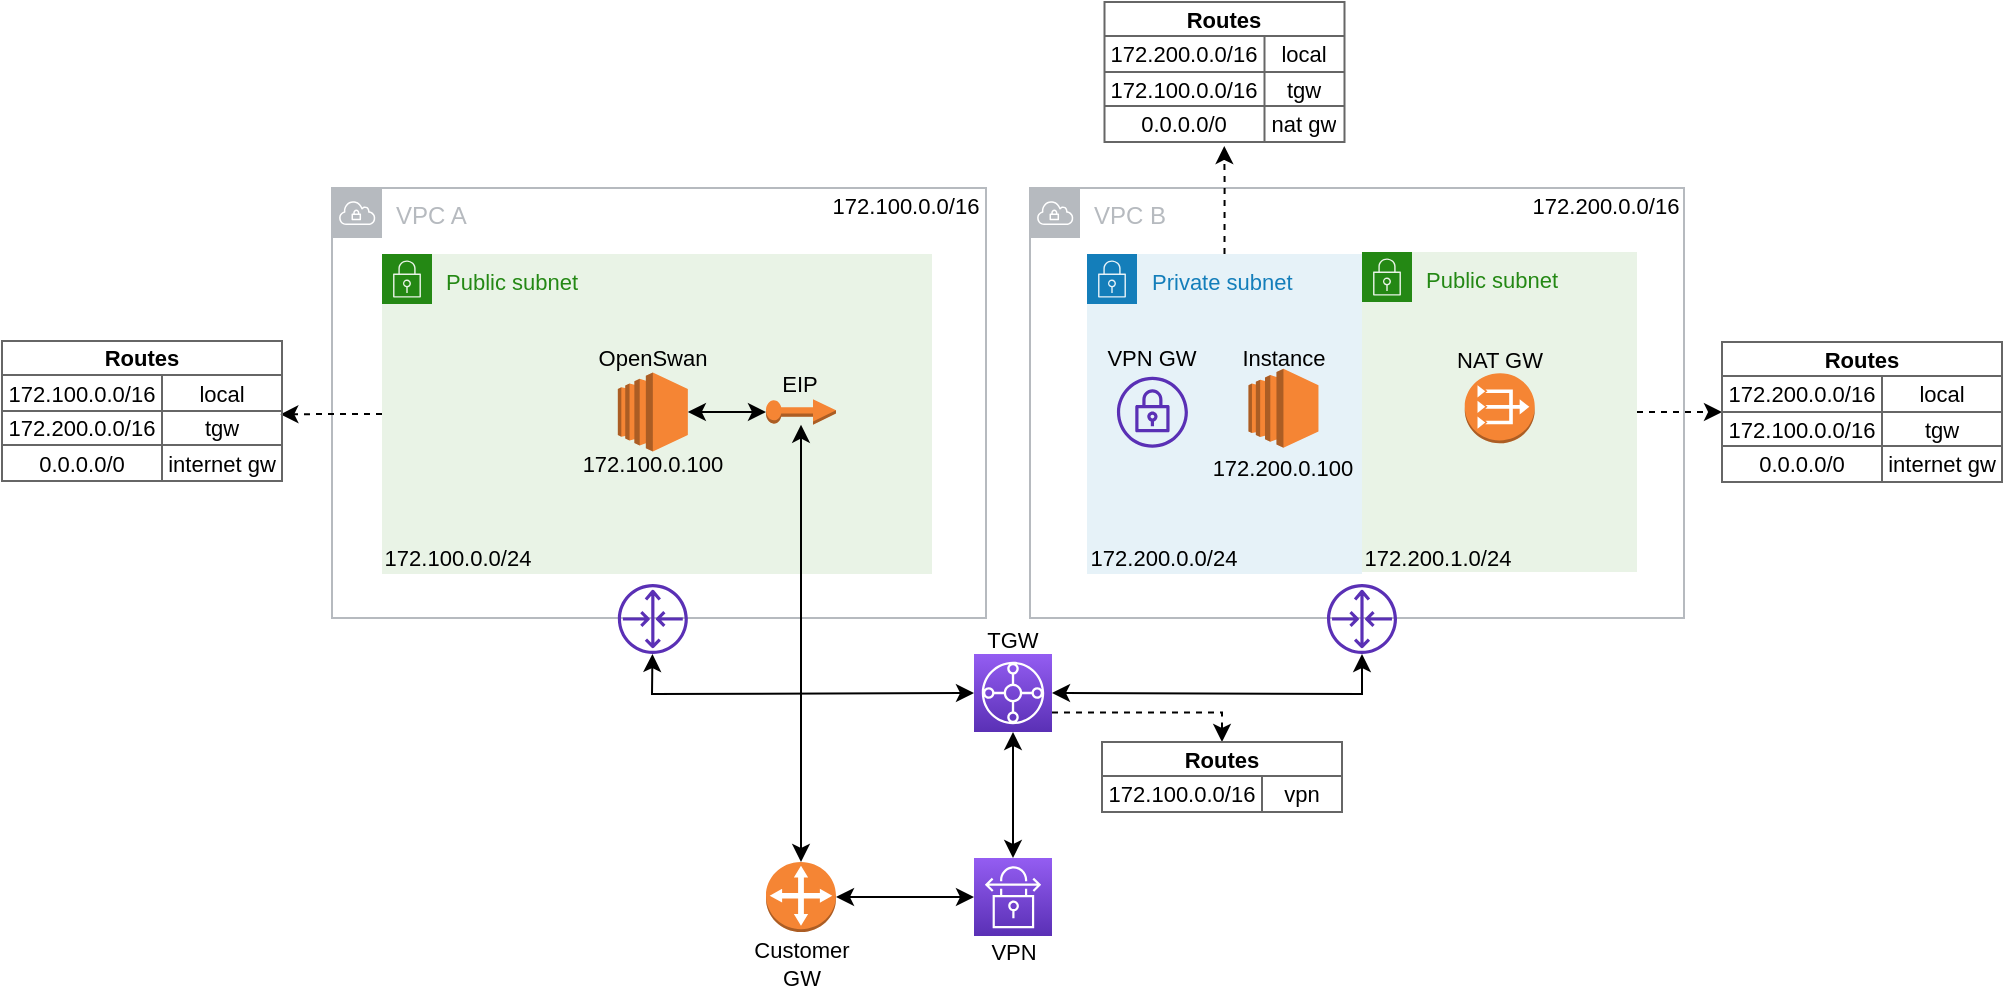 <mxfile version="14.7.6" type="google"><diagram id="-HPLB53Z7lVfKWD-r_XM" name="Page-1"><mxGraphModel dx="2545" dy="588" grid="1" gridSize="10" guides="0" tooltips="1" connect="1" arrows="1" fold="1" page="1" pageScale="1" pageWidth="827" pageHeight="1169" math="0" shadow="0"><root><mxCell id="0"/><mxCell id="1" parent="0"/><mxCell id="0VZ49-psy1EvqEEmSHb8-3" value="VPC B" style="outlineConnect=0;gradientColor=none;html=1;whiteSpace=wrap;fontSize=12;fontStyle=0;shape=mxgraph.aws4.group;grIcon=mxgraph.aws4.group_vpc;strokeColor=#B6BABF;fillColor=none;verticalAlign=top;align=left;spacingLeft=30;fontColor=#B6BABF;dashed=0;" parent="1" vertex="1"><mxGeometry x="424" y="383" width="327" height="215" as="geometry"/></mxCell><mxCell id="g8-oX0ruTmLCXsJwDHJZ-67" style="edgeStyle=orthogonalEdgeStyle;rounded=0;orthogonalLoop=1;jettySize=auto;html=1;exitX=1;exitY=0.5;exitDx=0;exitDy=0;fontSize=11;startArrow=none;startFill=0;strokeWidth=1;dashed=1;" edge="1" parent="1" source="g8-oX0ruTmLCXsJwDHJZ-15"><mxGeometry relative="1" as="geometry"><mxPoint x="770" y="495" as="targetPoint"/></mxGeometry></mxCell><mxCell id="g8-oX0ruTmLCXsJwDHJZ-15" value="&lt;font style=&quot;font-size: 11px&quot;&gt;Public subnet&lt;/font&gt;" style="points=[[0,0],[0.25,0],[0.5,0],[0.75,0],[1,0],[1,0.25],[1,0.5],[1,0.75],[1,1],[0.75,1],[0.5,1],[0.25,1],[0,1],[0,0.75],[0,0.5],[0,0.25]];outlineConnect=0;gradientColor=none;html=1;whiteSpace=wrap;fontSize=12;fontStyle=0;shape=mxgraph.aws4.group;grIcon=mxgraph.aws4.group_security_group;grStroke=0;strokeColor=#248814;fillColor=#E9F3E6;verticalAlign=top;align=left;spacingLeft=30;fontColor=#248814;dashed=0;" vertex="1" parent="1"><mxGeometry x="590" y="415" width="137.5" height="160" as="geometry"/></mxCell><mxCell id="g8-oX0ruTmLCXsJwDHJZ-80" style="edgeStyle=orthogonalEdgeStyle;rounded=0;orthogonalLoop=1;jettySize=auto;html=1;exitX=0.5;exitY=0;exitDx=0;exitDy=0;dashed=1;fontSize=11;startArrow=none;startFill=0;strokeWidth=1;entryX=0.499;entryY=1.111;entryDx=0;entryDy=0;entryPerimeter=0;" edge="1" parent="1" source="IZzFIsjJwqSBFrJkA2BY-13" target="g8-oX0ruTmLCXsJwDHJZ-75"><mxGeometry relative="1" as="geometry"><mxPoint x="521.167" y="370" as="targetPoint"/><Array as="points"><mxPoint x="521" y="380"/><mxPoint x="521" y="380"/></Array></mxGeometry></mxCell><mxCell id="IZzFIsjJwqSBFrJkA2BY-13" value="&lt;font style=&quot;font-size: 11px&quot;&gt;Private subnet&lt;/font&gt;" style="points=[[0,0],[0.25,0],[0.5,0],[0.75,0],[1,0],[1,0.25],[1,0.5],[1,0.75],[1,1],[0.75,1],[0.5,1],[0.25,1],[0,1],[0,0.75],[0,0.5],[0,0.25]];outlineConnect=0;gradientColor=none;html=1;whiteSpace=wrap;fontSize=12;fontStyle=0;shape=mxgraph.aws4.group;grIcon=mxgraph.aws4.group_security_group;grStroke=0;strokeColor=#147EBA;fillColor=#E6F2F8;verticalAlign=top;align=left;spacingLeft=30;fontColor=#147EBA;dashed=0;" parent="1" vertex="1"><mxGeometry x="452.5" y="416" width="137.5" height="160" as="geometry"/></mxCell><mxCell id="0VZ49-psy1EvqEEmSHb8-1" value="VPC A" style="outlineConnect=0;gradientColor=none;html=1;whiteSpace=wrap;fontSize=12;fontStyle=0;shape=mxgraph.aws4.group;grIcon=mxgraph.aws4.group_vpc;strokeColor=#B6BABF;fillColor=none;verticalAlign=top;align=left;spacingLeft=30;fontColor=#B6BABF;dashed=0;" parent="1" vertex="1"><mxGeometry x="75" y="383" width="327" height="215" as="geometry"/></mxCell><mxCell id="g8-oX0ruTmLCXsJwDHJZ-102" style="edgeStyle=orthogonalEdgeStyle;rounded=0;orthogonalLoop=1;jettySize=auto;html=1;exitX=0;exitY=0.5;exitDx=0;exitDy=0;entryX=0.994;entryY=0.098;entryDx=0;entryDy=0;entryPerimeter=0;dashed=1;fontSize=11;startArrow=none;startFill=0;strokeWidth=1;" edge="1" parent="1" source="IZzFIsjJwqSBFrJkA2BY-9" target="g8-oX0ruTmLCXsJwDHJZ-85"><mxGeometry relative="1" as="geometry"/></mxCell><mxCell id="IZzFIsjJwqSBFrJkA2BY-9" value="&lt;font style=&quot;font-size: 11px&quot;&gt;Public subnet&lt;/font&gt;" style="points=[[0,0],[0.25,0],[0.5,0],[0.75,0],[1,0],[1,0.25],[1,0.5],[1,0.75],[1,1],[0.75,1],[0.5,1],[0.25,1],[0,1],[0,0.75],[0,0.5],[0,0.25]];outlineConnect=0;gradientColor=none;html=1;whiteSpace=wrap;fontSize=12;fontStyle=0;shape=mxgraph.aws4.group;grIcon=mxgraph.aws4.group_security_group;grStroke=0;strokeColor=#248814;fillColor=#E9F3E6;verticalAlign=top;align=left;spacingLeft=30;fontColor=#248814;dashed=0;" parent="1" vertex="1"><mxGeometry x="100" y="416" width="275" height="160" as="geometry"/></mxCell><mxCell id="0VZ49-psy1EvqEEmSHb8-2" value="172.100.0.0/16" style="text;html=1;strokeColor=none;fillColor=none;align=center;verticalAlign=middle;whiteSpace=wrap;rounded=0;fontSize=11;" parent="1" vertex="1"><mxGeometry x="322" y="383" width="80" height="17" as="geometry"/></mxCell><mxCell id="0VZ49-psy1EvqEEmSHb8-4" value="172.200.0.0/16" style="text;html=1;strokeColor=none;fillColor=none;align=center;verticalAlign=middle;whiteSpace=wrap;rounded=0;fontSize=11;" parent="1" vertex="1"><mxGeometry x="674" y="383" width="76" height="17" as="geometry"/></mxCell><mxCell id="0VZ49-psy1EvqEEmSHb8-5" value="" style="outlineConnect=0;dashed=0;verticalLabelPosition=bottom;verticalAlign=top;align=center;html=1;shape=mxgraph.aws3.ec2;fillColor=#F58534;gradientColor=none;" parent="1" vertex="1"><mxGeometry x="217.92" y="475.25" width="35" height="39.5" as="geometry"/></mxCell><mxCell id="0VZ49-psy1EvqEEmSHb8-6" value="OpenSwan" style="text;html=1;strokeColor=none;fillColor=none;align=center;verticalAlign=middle;whiteSpace=wrap;rounded=0;fontSize=11;" parent="1" vertex="1"><mxGeometry x="205.87" y="460.5" width="59.1" height="15" as="geometry"/></mxCell><mxCell id="0VZ49-psy1EvqEEmSHb8-8" value="Instance" style="text;html=1;strokeColor=none;fillColor=none;align=center;verticalAlign=middle;whiteSpace=wrap;rounded=0;fontSize=11;" parent="1" vertex="1"><mxGeometry x="522.97" y="460.5" width="55.52" height="15" as="geometry"/></mxCell><mxCell id="g8-oX0ruTmLCXsJwDHJZ-3" style="edgeStyle=orthogonalEdgeStyle;rounded=0;orthogonalLoop=1;jettySize=auto;html=1;exitX=0;exitY=0.5;exitDx=0;exitDy=0;exitPerimeter=0;entryX=1;entryY=0.5;entryDx=0;entryDy=0;entryPerimeter=0;fontSize=11;strokeWidth=1;startArrow=classic;startFill=1;" edge="1" parent="1" source="0VZ49-psy1EvqEEmSHb8-9" target="IZzFIsjJwqSBFrJkA2BY-3"><mxGeometry relative="1" as="geometry"/></mxCell><mxCell id="0VZ49-psy1EvqEEmSHb8-9" value="" style="points=[[0,0,0],[0.25,0,0],[0.5,0,0],[0.75,0,0],[1,0,0],[0,1,0],[0.25,1,0],[0.5,1,0],[0.75,1,0],[1,1,0],[0,0.25,0],[0,0.5,0],[0,0.75,0],[1,0.25,0],[1,0.5,0],[1,0.75,0]];outlineConnect=0;fontColor=#232F3E;gradientColor=#945DF2;gradientDirection=north;fillColor=#5A30B5;strokeColor=#ffffff;dashed=0;verticalLabelPosition=bottom;verticalAlign=top;align=center;html=1;fontSize=12;fontStyle=0;aspect=fixed;shape=mxgraph.aws4.resourceIcon;resIcon=mxgraph.aws4.site_to_site_vpn;" parent="1" vertex="1"><mxGeometry x="396" y="718" width="39" height="39" as="geometry"/></mxCell><mxCell id="g8-oX0ruTmLCXsJwDHJZ-10" style="edgeStyle=orthogonalEdgeStyle;rounded=0;orthogonalLoop=1;jettySize=auto;html=1;entryX=0.5;entryY=0;entryDx=0;entryDy=0;entryPerimeter=0;fontSize=11;startArrow=classic;startFill=1;strokeWidth=1;" edge="1" parent="1" source="0VZ49-psy1EvqEEmSHb8-10" target="0VZ49-psy1EvqEEmSHb8-9"><mxGeometry relative="1" as="geometry"/></mxCell><mxCell id="g8-oX0ruTmLCXsJwDHJZ-113" style="edgeStyle=orthogonalEdgeStyle;rounded=0;orthogonalLoop=1;jettySize=auto;html=1;exitX=1;exitY=0.75;exitDx=0;exitDy=0;exitPerimeter=0;dashed=1;fontSize=11;startArrow=none;startFill=0;strokeWidth=1;" edge="1" parent="1" source="0VZ49-psy1EvqEEmSHb8-10" target="g8-oX0ruTmLCXsJwDHJZ-103"><mxGeometry relative="1" as="geometry"><Array as="points"><mxPoint x="520" y="645"/></Array></mxGeometry></mxCell><mxCell id="0VZ49-psy1EvqEEmSHb8-10" value="" style="points=[[0,0,0],[0.25,0,0],[0.5,0,0],[0.75,0,0],[1,0,0],[0,1,0],[0.25,1,0],[0.5,1,0],[0.75,1,0],[1,1,0],[0,0.25,0],[0,0.5,0],[0,0.75,0],[1,0.25,0],[1,0.5,0],[1,0.75,0]];outlineConnect=0;fontColor=#232F3E;gradientColor=#945DF2;gradientDirection=north;fillColor=#5A30B5;strokeColor=#ffffff;dashed=0;verticalLabelPosition=bottom;verticalAlign=top;align=center;html=1;fontSize=12;fontStyle=0;aspect=fixed;shape=mxgraph.aws4.resourceIcon;resIcon=mxgraph.aws4.transit_gateway;" parent="1" vertex="1"><mxGeometry x="396" y="616" width="39" height="39" as="geometry"/></mxCell><mxCell id="0VZ49-psy1EvqEEmSHb8-12" value="" style="outlineConnect=0;fontColor=#232F3E;gradientColor=none;fillColor=#5A30B5;strokeColor=none;dashed=0;verticalLabelPosition=bottom;verticalAlign=top;align=center;html=1;fontSize=12;fontStyle=0;aspect=fixed;pointerEvents=1;shape=mxgraph.aws4.router;" parent="1" vertex="1"><mxGeometry x="217.92" y="581" width="35" height="35" as="geometry"/></mxCell><mxCell id="0VZ49-psy1EvqEEmSHb8-13" value="" style="outlineConnect=0;fontColor=#232F3E;gradientColor=none;fillColor=#5A30B5;strokeColor=none;dashed=0;verticalLabelPosition=bottom;verticalAlign=top;align=center;html=1;fontSize=12;fontStyle=0;aspect=fixed;pointerEvents=1;shape=mxgraph.aws4.router;" parent="1" vertex="1"><mxGeometry x="572.5" y="581" width="35" height="35" as="geometry"/></mxCell><mxCell id="0VZ49-psy1EvqEEmSHb8-19" value="VPN" style="text;html=1;strokeColor=none;fillColor=none;align=center;verticalAlign=middle;whiteSpace=wrap;rounded=0;fontSize=11;" parent="1" vertex="1"><mxGeometry x="399.5" y="757" width="32" height="15" as="geometry"/></mxCell><mxCell id="0VZ49-psy1EvqEEmSHb8-20" value="TGW" style="text;html=1;strokeColor=none;fillColor=none;align=center;verticalAlign=middle;whiteSpace=wrap;rounded=0;fontSize=11;" parent="1" vertex="1"><mxGeometry x="387" y="601" width="57" height="15" as="geometry"/></mxCell><mxCell id="IZzFIsjJwqSBFrJkA2BY-1" value="172.100.0.100" style="text;html=1;strokeColor=none;fillColor=none;align=center;verticalAlign=middle;whiteSpace=wrap;rounded=0;fontSize=11;" parent="1" vertex="1"><mxGeometry x="197.9" y="514.75" width="75.04" height="12.5" as="geometry"/></mxCell><mxCell id="IZzFIsjJwqSBFrJkA2BY-2" value="172.200.0.100" style="text;html=1;strokeColor=none;fillColor=none;align=center;verticalAlign=middle;whiteSpace=wrap;rounded=0;fontSize=11;" parent="1" vertex="1"><mxGeometry x="514.21" y="515.5" width="73.04" height="14" as="geometry"/></mxCell><mxCell id="g8-oX0ruTmLCXsJwDHJZ-8" style="edgeStyle=orthogonalEdgeStyle;rounded=0;orthogonalLoop=1;jettySize=auto;html=1;exitX=0.5;exitY=0;exitDx=0;exitDy=0;exitPerimeter=0;fontSize=11;startArrow=classic;startFill=1;strokeWidth=1;" edge="1" parent="1" source="IZzFIsjJwqSBFrJkA2BY-3" target="IZzFIsjJwqSBFrJkA2BY-20"><mxGeometry relative="1" as="geometry"/></mxCell><mxCell id="IZzFIsjJwqSBFrJkA2BY-3" value="" style="outlineConnect=0;dashed=0;verticalLabelPosition=bottom;verticalAlign=top;align=center;html=1;shape=mxgraph.aws3.customer_gateway;fillColor=#F58534;gradientColor=none;" parent="1" vertex="1"><mxGeometry x="292.0" y="720" width="35" height="35" as="geometry"/></mxCell><mxCell id="IZzFIsjJwqSBFrJkA2BY-8" value="" style="outlineConnect=0;fontColor=#232F3E;gradientColor=none;fillColor=#5A30B5;strokeColor=none;dashed=0;verticalLabelPosition=bottom;verticalAlign=top;align=center;html=1;fontSize=12;fontStyle=0;aspect=fixed;pointerEvents=1;shape=mxgraph.aws4.vpn_gateway;" parent="1" vertex="1"><mxGeometry x="467.46" y="477.42" width="35.5" height="35.5" as="geometry"/></mxCell><mxCell id="IZzFIsjJwqSBFrJkA2BY-12" value="" style="outlineConnect=0;dashed=0;verticalLabelPosition=bottom;verticalAlign=top;align=center;html=1;shape=mxgraph.aws3.ec2;fillColor=#F58534;gradientColor=none;" parent="1" vertex="1"><mxGeometry x="533.23" y="473.42" width="35" height="39.5" as="geometry"/></mxCell><mxCell id="IZzFIsjJwqSBFrJkA2BY-20" value="" style="outlineConnect=0;dashed=0;verticalLabelPosition=bottom;verticalAlign=top;align=center;html=1;shape=mxgraph.aws3.elastic_ip;fillColor=#F58534;gradientColor=none;" parent="1" vertex="1"><mxGeometry x="292" y="488.66" width="35" height="12.67" as="geometry"/></mxCell><mxCell id="IZzFIsjJwqSBFrJkA2BY-21" value="EIP" style="text;html=1;strokeColor=none;fillColor=none;align=center;verticalAlign=middle;whiteSpace=wrap;rounded=0;fontSize=11;" parent="1" vertex="1"><mxGeometry x="295.46" y="473.42" width="28.08" height="15" as="geometry"/></mxCell><mxCell id="IZzFIsjJwqSBFrJkA2BY-31" value="VPN GW" style="text;html=1;strokeColor=none;fillColor=none;align=center;verticalAlign=middle;whiteSpace=wrap;rounded=0;fontSize=11;" parent="1" vertex="1"><mxGeometry x="460.21" y="461" width="50" height="14.5" as="geometry"/></mxCell><mxCell id="g8-oX0ruTmLCXsJwDHJZ-1" value="" style="endArrow=classic;startArrow=classic;html=1;exitX=1;exitY=0.5;exitDx=0;exitDy=0;exitPerimeter=0;entryX=0;entryY=0.5;entryDx=0;entryDy=0;entryPerimeter=0;" edge="1" parent="1" source="0VZ49-psy1EvqEEmSHb8-5" target="IZzFIsjJwqSBFrJkA2BY-20"><mxGeometry width="50" height="50" relative="1" as="geometry"><mxPoint x="382" y="558" as="sourcePoint"/><mxPoint x="432" y="508" as="targetPoint"/></mxGeometry></mxCell><mxCell id="g8-oX0ruTmLCXsJwDHJZ-6" value="" style="endArrow=classic;startArrow=classic;html=1;fontSize=11;strokeWidth=1;exitX=1;exitY=0.5;exitDx=0;exitDy=0;exitPerimeter=0;rounded=0;" edge="1" parent="1" source="0VZ49-psy1EvqEEmSHb8-10" target="0VZ49-psy1EvqEEmSHb8-13"><mxGeometry width="50" height="50" relative="1" as="geometry"><mxPoint x="485" y="558" as="sourcePoint"/><mxPoint x="592" y="618" as="targetPoint"/><Array as="points"><mxPoint x="590" y="636"/></Array></mxGeometry></mxCell><mxCell id="g8-oX0ruTmLCXsJwDHJZ-7" value="" style="endArrow=classic;startArrow=classic;html=1;fontSize=11;strokeWidth=1;exitX=0;exitY=0.5;exitDx=0;exitDy=0;exitPerimeter=0;rounded=0;" edge="1" parent="1" source="0VZ49-psy1EvqEEmSHb8-10" target="0VZ49-psy1EvqEEmSHb8-12"><mxGeometry width="50" height="50" relative="1" as="geometry"><mxPoint x="473.0" y="645.5" as="sourcePoint"/><mxPoint x="233" y="616" as="targetPoint"/><Array as="points"><mxPoint x="235" y="636"/></Array></mxGeometry></mxCell><mxCell id="g8-oX0ruTmLCXsJwDHJZ-9" value="Customer&lt;br style=&quot;font-size: 11px;&quot;&gt;GW" style="text;html=1;strokeColor=none;fillColor=none;align=center;verticalAlign=middle;whiteSpace=wrap;rounded=0;fontSize=11;" vertex="1" parent="1"><mxGeometry x="274.5" y="755" width="70" height="31" as="geometry"/></mxCell><mxCell id="g8-oX0ruTmLCXsJwDHJZ-11" value="" style="outlineConnect=0;dashed=0;verticalLabelPosition=bottom;verticalAlign=top;align=center;html=1;shape=mxgraph.aws3.vpc_nat_gateway;fillColor=#F58534;gradientColor=none;fontSize=11;" vertex="1" parent="1"><mxGeometry x="641.37" y="475.67" width="35" height="35" as="geometry"/></mxCell><mxCell id="g8-oX0ruTmLCXsJwDHJZ-12" value="NAT GW" style="text;html=1;strokeColor=none;fillColor=none;align=center;verticalAlign=middle;whiteSpace=wrap;rounded=0;fontSize=11;" vertex="1" parent="1"><mxGeometry x="634.88" y="461" width="47.74" height="15" as="geometry"/></mxCell><mxCell id="g8-oX0ruTmLCXsJwDHJZ-16" value="172.200.0.0/24" style="text;html=1;strokeColor=none;fillColor=none;align=center;verticalAlign=middle;whiteSpace=wrap;rounded=0;fontSize=11;" vertex="1" parent="1"><mxGeometry x="452.5" y="560" width="76" height="16" as="geometry"/></mxCell><mxCell id="g8-oX0ruTmLCXsJwDHJZ-18" value="172.200.1.0/24" style="text;html=1;strokeColor=none;fillColor=none;align=center;verticalAlign=middle;whiteSpace=wrap;rounded=0;fontSize=11;" vertex="1" parent="1"><mxGeometry x="590" y="560" width="76" height="15" as="geometry"/></mxCell><mxCell id="g8-oX0ruTmLCXsJwDHJZ-19" value="172.100.0.0/24" style="text;html=1;strokeColor=none;fillColor=none;align=center;verticalAlign=middle;whiteSpace=wrap;rounded=0;fontSize=11;" vertex="1" parent="1"><mxGeometry x="100" y="560" width="76" height="15" as="geometry"/></mxCell><mxCell id="g8-oX0ruTmLCXsJwDHJZ-52" value="Routes" style="shape=table;html=1;whiteSpace=wrap;startSize=17;container=1;collapsible=0;childLayout=tableLayout;fontStyle=1;align=center;fontSize=11;fillColor=#FFFFFF;strokeColor=#666666;" vertex="1" parent="1"><mxGeometry x="770" y="460" width="140" height="70" as="geometry"/></mxCell><mxCell id="g8-oX0ruTmLCXsJwDHJZ-53" value="" style="shape=partialRectangle;html=1;whiteSpace=wrap;collapsible=0;dropTarget=0;pointerEvents=0;fillColor=none;top=0;left=0;bottom=0;right=0;points=[[0,0.5],[1,0.5]];portConstraint=eastwest;" vertex="1" parent="g8-oX0ruTmLCXsJwDHJZ-52"><mxGeometry y="17" width="140" height="18" as="geometry"/></mxCell><mxCell id="g8-oX0ruTmLCXsJwDHJZ-54" value="&lt;span style=&quot;font-size: 11px ; text-align: left&quot;&gt;172.200.0.0/16&lt;/span&gt;" style="shape=partialRectangle;html=1;whiteSpace=wrap;connectable=0;fillColor=none;top=0;left=0;bottom=0;right=0;overflow=hidden;fontSize=11;" vertex="1" parent="g8-oX0ruTmLCXsJwDHJZ-53"><mxGeometry width="80" height="18" as="geometry"/></mxCell><mxCell id="g8-oX0ruTmLCXsJwDHJZ-55" value="local" style="shape=partialRectangle;html=1;whiteSpace=wrap;connectable=0;fillColor=none;top=0;left=0;bottom=0;right=0;overflow=hidden;fontSize=11;" vertex="1" parent="g8-oX0ruTmLCXsJwDHJZ-53"><mxGeometry x="80" width="60" height="18" as="geometry"/></mxCell><mxCell id="g8-oX0ruTmLCXsJwDHJZ-57" value="" style="shape=partialRectangle;html=1;whiteSpace=wrap;collapsible=0;dropTarget=0;pointerEvents=0;fillColor=none;top=0;left=0;bottom=0;right=0;points=[[0,0.5],[1,0.5]];portConstraint=eastwest;" vertex="1" parent="g8-oX0ruTmLCXsJwDHJZ-52"><mxGeometry y="35" width="140" height="17" as="geometry"/></mxCell><mxCell id="g8-oX0ruTmLCXsJwDHJZ-58" value="&lt;span style=&quot;font-size: 11px ; text-align: left&quot;&gt;172.100.0.0/16&lt;/span&gt;" style="shape=partialRectangle;html=1;whiteSpace=wrap;connectable=0;fillColor=none;top=0;left=0;bottom=0;right=0;overflow=hidden;fontSize=11;" vertex="1" parent="g8-oX0ruTmLCXsJwDHJZ-57"><mxGeometry width="80" height="17" as="geometry"/></mxCell><mxCell id="g8-oX0ruTmLCXsJwDHJZ-59" value="tgw" style="shape=partialRectangle;html=1;whiteSpace=wrap;connectable=0;fillColor=none;top=0;left=0;bottom=0;right=0;overflow=hidden;fontSize=11;" vertex="1" parent="g8-oX0ruTmLCXsJwDHJZ-57"><mxGeometry x="80" width="60" height="17" as="geometry"/></mxCell><mxCell id="g8-oX0ruTmLCXsJwDHJZ-61" value="" style="shape=partialRectangle;html=1;whiteSpace=wrap;collapsible=0;dropTarget=0;pointerEvents=0;fillColor=none;top=0;left=0;bottom=0;right=0;points=[[0,0.5],[1,0.5]];portConstraint=eastwest;" vertex="1" parent="g8-oX0ruTmLCXsJwDHJZ-52"><mxGeometry y="52" width="140" height="18" as="geometry"/></mxCell><mxCell id="g8-oX0ruTmLCXsJwDHJZ-62" value="0.0.0.0/0" style="shape=partialRectangle;html=1;whiteSpace=wrap;connectable=0;fillColor=none;top=0;left=0;bottom=0;right=0;overflow=hidden;fontSize=11;" vertex="1" parent="g8-oX0ruTmLCXsJwDHJZ-61"><mxGeometry width="80" height="18" as="geometry"/></mxCell><mxCell id="g8-oX0ruTmLCXsJwDHJZ-63" value="internet gw" style="shape=partialRectangle;html=1;whiteSpace=wrap;connectable=0;fillColor=none;top=0;left=0;bottom=0;right=0;overflow=hidden;fontSize=11;" vertex="1" parent="g8-oX0ruTmLCXsJwDHJZ-61"><mxGeometry x="80" width="60" height="18" as="geometry"/></mxCell><mxCell id="g8-oX0ruTmLCXsJwDHJZ-68" value="Routes" style="shape=table;html=1;whiteSpace=wrap;startSize=17;container=1;collapsible=0;childLayout=tableLayout;fontStyle=1;align=center;fontSize=11;fillColor=#FFFFFF;strokeColor=#666666;" vertex="1" parent="1"><mxGeometry x="461.25" y="290" width="120" height="70" as="geometry"/></mxCell><mxCell id="g8-oX0ruTmLCXsJwDHJZ-69" value="" style="shape=partialRectangle;html=1;whiteSpace=wrap;collapsible=0;dropTarget=0;pointerEvents=0;fillColor=none;top=0;left=0;bottom=0;right=0;points=[[0,0.5],[1,0.5]];portConstraint=eastwest;" vertex="1" parent="g8-oX0ruTmLCXsJwDHJZ-68"><mxGeometry y="17" width="120" height="18" as="geometry"/></mxCell><mxCell id="g8-oX0ruTmLCXsJwDHJZ-70" value="&lt;span style=&quot;font-size: 11px ; text-align: left&quot;&gt;172.200.0.0/16&lt;/span&gt;" style="shape=partialRectangle;html=1;whiteSpace=wrap;connectable=0;fillColor=none;top=0;left=0;bottom=0;right=0;overflow=hidden;fontSize=11;" vertex="1" parent="g8-oX0ruTmLCXsJwDHJZ-69"><mxGeometry width="80" height="18" as="geometry"/></mxCell><mxCell id="g8-oX0ruTmLCXsJwDHJZ-71" value="local" style="shape=partialRectangle;html=1;whiteSpace=wrap;connectable=0;fillColor=none;top=0;left=0;bottom=0;right=0;overflow=hidden;fontSize=11;" vertex="1" parent="g8-oX0ruTmLCXsJwDHJZ-69"><mxGeometry x="80" width="40" height="18" as="geometry"/></mxCell><mxCell id="g8-oX0ruTmLCXsJwDHJZ-72" value="" style="shape=partialRectangle;html=1;whiteSpace=wrap;collapsible=0;dropTarget=0;pointerEvents=0;fillColor=none;top=0;left=0;bottom=0;right=0;points=[[0,0.5],[1,0.5]];portConstraint=eastwest;" vertex="1" parent="g8-oX0ruTmLCXsJwDHJZ-68"><mxGeometry y="35" width="120" height="17" as="geometry"/></mxCell><mxCell id="g8-oX0ruTmLCXsJwDHJZ-73" value="&lt;span style=&quot;font-size: 11px ; text-align: left&quot;&gt;172.100.0.0/16&lt;/span&gt;" style="shape=partialRectangle;html=1;whiteSpace=wrap;connectable=0;fillColor=none;top=0;left=0;bottom=0;right=0;overflow=hidden;fontSize=11;" vertex="1" parent="g8-oX0ruTmLCXsJwDHJZ-72"><mxGeometry width="80" height="17" as="geometry"/></mxCell><mxCell id="g8-oX0ruTmLCXsJwDHJZ-74" value="tgw" style="shape=partialRectangle;html=1;whiteSpace=wrap;connectable=0;fillColor=none;top=0;left=0;bottom=0;right=0;overflow=hidden;fontSize=11;" vertex="1" parent="g8-oX0ruTmLCXsJwDHJZ-72"><mxGeometry x="80" width="40" height="17" as="geometry"/></mxCell><mxCell id="g8-oX0ruTmLCXsJwDHJZ-75" value="" style="shape=partialRectangle;html=1;whiteSpace=wrap;collapsible=0;dropTarget=0;pointerEvents=0;fillColor=none;top=0;left=0;bottom=0;right=0;points=[[0,0.5],[1,0.5]];portConstraint=eastwest;" vertex="1" parent="g8-oX0ruTmLCXsJwDHJZ-68"><mxGeometry y="52" width="120" height="18" as="geometry"/></mxCell><mxCell id="g8-oX0ruTmLCXsJwDHJZ-76" value="0.0.0.0/0" style="shape=partialRectangle;html=1;whiteSpace=wrap;connectable=0;fillColor=none;top=0;left=0;bottom=0;right=0;overflow=hidden;fontSize=11;" vertex="1" parent="g8-oX0ruTmLCXsJwDHJZ-75"><mxGeometry width="80" height="18" as="geometry"/></mxCell><mxCell id="g8-oX0ruTmLCXsJwDHJZ-77" value="nat gw" style="shape=partialRectangle;html=1;whiteSpace=wrap;connectable=0;fillColor=none;top=0;left=0;bottom=0;right=0;overflow=hidden;fontSize=11;" vertex="1" parent="g8-oX0ruTmLCXsJwDHJZ-75"><mxGeometry x="80" width="40" height="18" as="geometry"/></mxCell><mxCell id="g8-oX0ruTmLCXsJwDHJZ-81" value="Routes" style="shape=table;html=1;whiteSpace=wrap;startSize=17;container=1;collapsible=0;childLayout=tableLayout;fontStyle=1;align=center;fontSize=11;fillColor=#FFFFFF;strokeColor=#666666;" vertex="1" parent="1"><mxGeometry x="-90" y="459.5" width="140" height="70" as="geometry"/></mxCell><mxCell id="g8-oX0ruTmLCXsJwDHJZ-82" value="" style="shape=partialRectangle;html=1;whiteSpace=wrap;collapsible=0;dropTarget=0;pointerEvents=0;fillColor=none;top=0;left=0;bottom=0;right=0;points=[[0,0.5],[1,0.5]];portConstraint=eastwest;" vertex="1" parent="g8-oX0ruTmLCXsJwDHJZ-81"><mxGeometry y="17" width="140" height="18" as="geometry"/></mxCell><mxCell id="g8-oX0ruTmLCXsJwDHJZ-83" value="&lt;span style=&quot;font-size: 11px ; text-align: left&quot;&gt;172.100.0.0/16&lt;/span&gt;" style="shape=partialRectangle;html=1;whiteSpace=wrap;connectable=0;fillColor=none;top=0;left=0;bottom=0;right=0;overflow=hidden;fontSize=11;" vertex="1" parent="g8-oX0ruTmLCXsJwDHJZ-82"><mxGeometry width="80" height="18" as="geometry"/></mxCell><mxCell id="g8-oX0ruTmLCXsJwDHJZ-84" value="local" style="shape=partialRectangle;html=1;whiteSpace=wrap;connectable=0;fillColor=none;top=0;left=0;bottom=0;right=0;overflow=hidden;fontSize=11;" vertex="1" parent="g8-oX0ruTmLCXsJwDHJZ-82"><mxGeometry x="80" width="60" height="18" as="geometry"/></mxCell><mxCell id="g8-oX0ruTmLCXsJwDHJZ-85" value="" style="shape=partialRectangle;html=1;whiteSpace=wrap;collapsible=0;dropTarget=0;pointerEvents=0;fillColor=none;top=0;left=0;bottom=0;right=0;points=[[0,0.5],[1,0.5]];portConstraint=eastwest;" vertex="1" parent="g8-oX0ruTmLCXsJwDHJZ-81"><mxGeometry y="35" width="140" height="17" as="geometry"/></mxCell><mxCell id="g8-oX0ruTmLCXsJwDHJZ-86" value="&lt;span style=&quot;font-size: 11px ; text-align: left&quot;&gt;172.200.0.0/16&lt;/span&gt;" style="shape=partialRectangle;html=1;whiteSpace=wrap;connectable=0;fillColor=none;top=0;left=0;bottom=0;right=0;overflow=hidden;fontSize=11;" vertex="1" parent="g8-oX0ruTmLCXsJwDHJZ-85"><mxGeometry width="80" height="17" as="geometry"/></mxCell><mxCell id="g8-oX0ruTmLCXsJwDHJZ-87" value="tgw" style="shape=partialRectangle;html=1;whiteSpace=wrap;connectable=0;fillColor=none;top=0;left=0;bottom=0;right=0;overflow=hidden;fontSize=11;" vertex="1" parent="g8-oX0ruTmLCXsJwDHJZ-85"><mxGeometry x="80" width="60" height="17" as="geometry"/></mxCell><mxCell id="g8-oX0ruTmLCXsJwDHJZ-88" value="" style="shape=partialRectangle;html=1;whiteSpace=wrap;collapsible=0;dropTarget=0;pointerEvents=0;fillColor=none;top=0;left=0;bottom=0;right=0;points=[[0,0.5],[1,0.5]];portConstraint=eastwest;" vertex="1" parent="g8-oX0ruTmLCXsJwDHJZ-81"><mxGeometry y="52" width="140" height="18" as="geometry"/></mxCell><mxCell id="g8-oX0ruTmLCXsJwDHJZ-89" value="0.0.0.0/0" style="shape=partialRectangle;html=1;whiteSpace=wrap;connectable=0;fillColor=none;top=0;left=0;bottom=0;right=0;overflow=hidden;fontSize=11;" vertex="1" parent="g8-oX0ruTmLCXsJwDHJZ-88"><mxGeometry width="80" height="18" as="geometry"/></mxCell><mxCell id="g8-oX0ruTmLCXsJwDHJZ-90" value="internet gw" style="shape=partialRectangle;html=1;whiteSpace=wrap;connectable=0;fillColor=none;top=0;left=0;bottom=0;right=0;overflow=hidden;fontSize=11;" vertex="1" parent="g8-oX0ruTmLCXsJwDHJZ-88"><mxGeometry x="80" width="60" height="18" as="geometry"/></mxCell><mxCell id="g8-oX0ruTmLCXsJwDHJZ-103" value="Routes" style="shape=table;html=1;whiteSpace=wrap;startSize=17;container=1;collapsible=0;childLayout=tableLayout;fontStyle=1;align=center;fontSize=11;fillColor=#FFFFFF;strokeColor=#666666;" vertex="1" parent="1"><mxGeometry x="460" y="660" width="120" height="35" as="geometry"/></mxCell><mxCell id="g8-oX0ruTmLCXsJwDHJZ-104" value="" style="shape=partialRectangle;html=1;whiteSpace=wrap;collapsible=0;dropTarget=0;pointerEvents=0;fillColor=none;top=0;left=0;bottom=0;right=0;points=[[0,0.5],[1,0.5]];portConstraint=eastwest;" vertex="1" parent="g8-oX0ruTmLCXsJwDHJZ-103"><mxGeometry y="17" width="120" height="18" as="geometry"/></mxCell><mxCell id="g8-oX0ruTmLCXsJwDHJZ-105" value="&lt;span style=&quot;text-align: left&quot;&gt;172.100.0.0/16&lt;/span&gt;" style="shape=partialRectangle;html=1;whiteSpace=wrap;connectable=0;fillColor=none;top=0;left=0;bottom=0;right=0;overflow=hidden;fontSize=11;" vertex="1" parent="g8-oX0ruTmLCXsJwDHJZ-104"><mxGeometry width="80" height="18" as="geometry"/></mxCell><mxCell id="g8-oX0ruTmLCXsJwDHJZ-106" value="vpn" style="shape=partialRectangle;html=1;whiteSpace=wrap;connectable=0;fillColor=none;top=0;left=0;bottom=0;right=0;overflow=hidden;fontSize=11;" vertex="1" parent="g8-oX0ruTmLCXsJwDHJZ-104"><mxGeometry x="80" width="40" height="18" as="geometry"/></mxCell></root></mxGraphModel></diagram></mxfile>